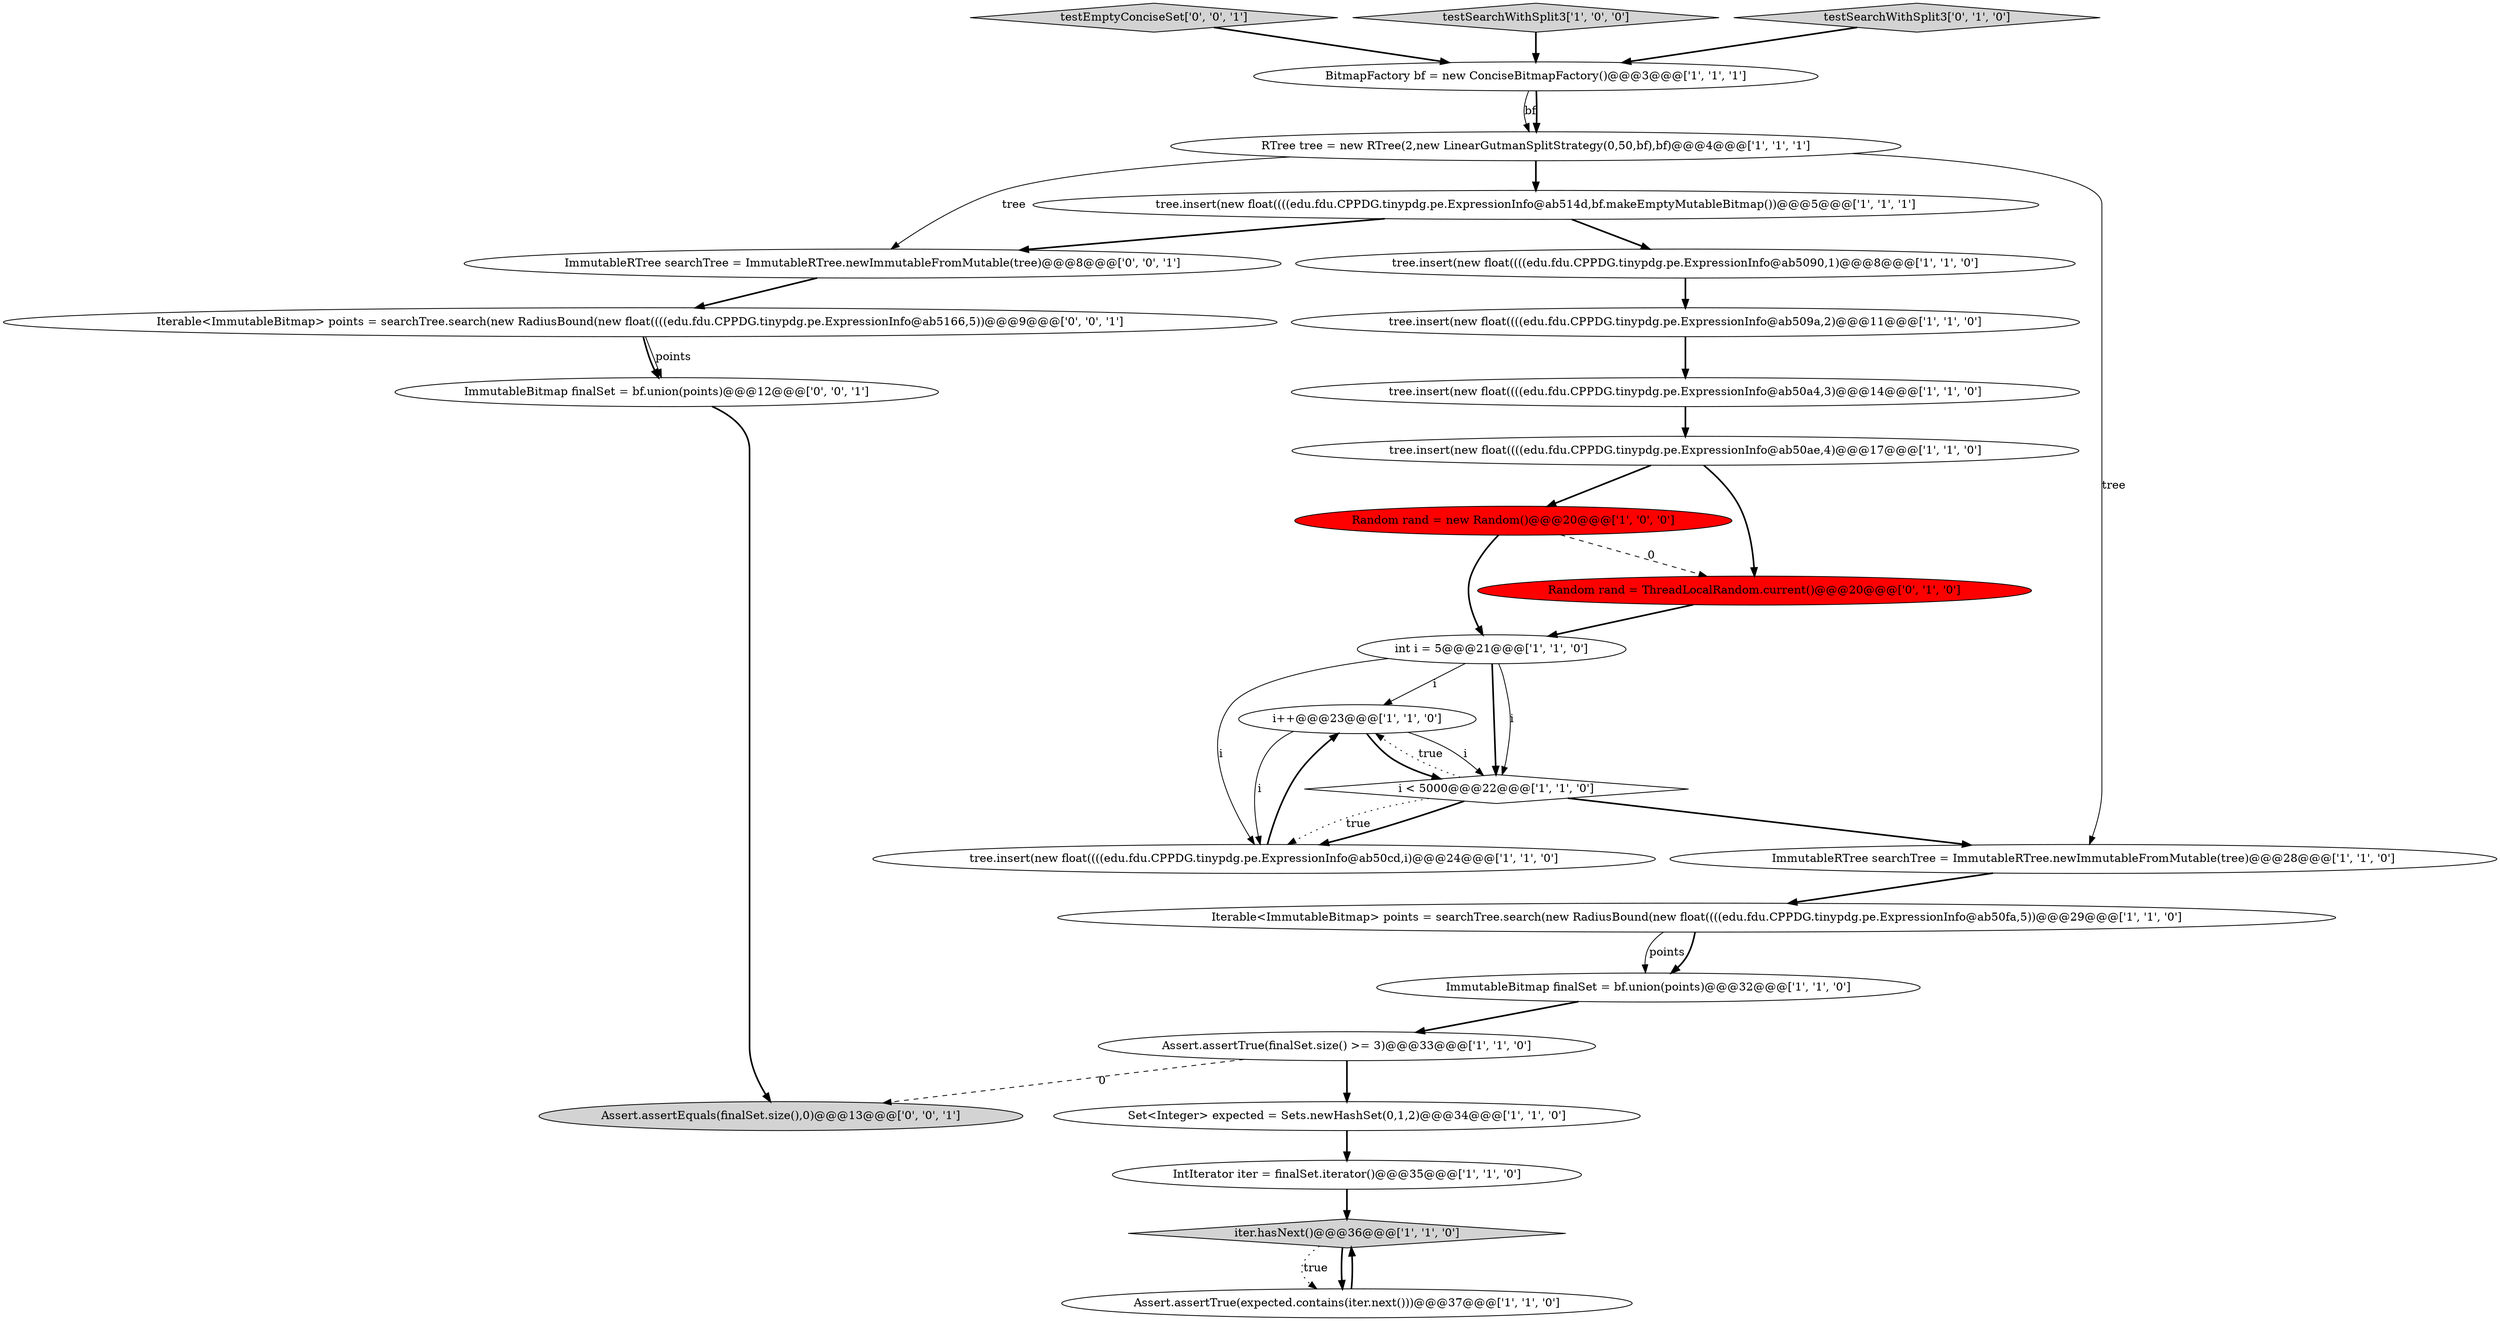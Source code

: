 digraph {
4 [style = filled, label = "Random rand = new Random()@@@20@@@['1', '0', '0']", fillcolor = red, shape = ellipse image = "AAA1AAABBB1BBB"];
15 [style = filled, label = "Set<Integer> expected = Sets.newHashSet(0,1,2)@@@34@@@['1', '1', '0']", fillcolor = white, shape = ellipse image = "AAA0AAABBB1BBB"];
9 [style = filled, label = "iter.hasNext()@@@36@@@['1', '1', '0']", fillcolor = lightgray, shape = diamond image = "AAA0AAABBB1BBB"];
20 [style = filled, label = "i++@@@23@@@['1', '1', '0']", fillcolor = white, shape = ellipse image = "AAA0AAABBB1BBB"];
0 [style = filled, label = "tree.insert(new float((((edu.fdu.CPPDG.tinypdg.pe.ExpressionInfo@ab50a4,3)@@@14@@@['1', '1', '0']", fillcolor = white, shape = ellipse image = "AAA0AAABBB1BBB"];
5 [style = filled, label = "tree.insert(new float((((edu.fdu.CPPDG.tinypdg.pe.ExpressionInfo@ab5090,1)@@@8@@@['1', '1', '0']", fillcolor = white, shape = ellipse image = "AAA0AAABBB1BBB"];
27 [style = filled, label = "ImmutableRTree searchTree = ImmutableRTree.newImmutableFromMutable(tree)@@@8@@@['0', '0', '1']", fillcolor = white, shape = ellipse image = "AAA0AAABBB3BBB"];
2 [style = filled, label = "BitmapFactory bf = new ConciseBitmapFactory()@@@3@@@['1', '1', '1']", fillcolor = white, shape = ellipse image = "AAA0AAABBB1BBB"];
19 [style = filled, label = "ImmutableBitmap finalSet = bf.union(points)@@@32@@@['1', '1', '0']", fillcolor = white, shape = ellipse image = "AAA0AAABBB1BBB"];
11 [style = filled, label = "i < 5000@@@22@@@['1', '1', '0']", fillcolor = white, shape = diamond image = "AAA0AAABBB1BBB"];
17 [style = filled, label = "ImmutableRTree searchTree = ImmutableRTree.newImmutableFromMutable(tree)@@@28@@@['1', '1', '0']", fillcolor = white, shape = ellipse image = "AAA0AAABBB1BBB"];
21 [style = filled, label = "Random rand = ThreadLocalRandom.current()@@@20@@@['0', '1', '0']", fillcolor = red, shape = ellipse image = "AAA1AAABBB2BBB"];
1 [style = filled, label = "Assert.assertTrue(finalSet.size() >= 3)@@@33@@@['1', '1', '0']", fillcolor = white, shape = ellipse image = "AAA0AAABBB1BBB"];
23 [style = filled, label = "testEmptyConciseSet['0', '0', '1']", fillcolor = lightgray, shape = diamond image = "AAA0AAABBB3BBB"];
25 [style = filled, label = "ImmutableBitmap finalSet = bf.union(points)@@@12@@@['0', '0', '1']", fillcolor = white, shape = ellipse image = "AAA0AAABBB3BBB"];
18 [style = filled, label = "testSearchWithSplit3['1', '0', '0']", fillcolor = lightgray, shape = diamond image = "AAA0AAABBB1BBB"];
26 [style = filled, label = "Assert.assertEquals(finalSet.size(),0)@@@13@@@['0', '0', '1']", fillcolor = lightgray, shape = ellipse image = "AAA0AAABBB3BBB"];
24 [style = filled, label = "Iterable<ImmutableBitmap> points = searchTree.search(new RadiusBound(new float((((edu.fdu.CPPDG.tinypdg.pe.ExpressionInfo@ab5166,5))@@@9@@@['0', '0', '1']", fillcolor = white, shape = ellipse image = "AAA0AAABBB3BBB"];
14 [style = filled, label = "tree.insert(new float((((edu.fdu.CPPDG.tinypdg.pe.ExpressionInfo@ab509a,2)@@@11@@@['1', '1', '0']", fillcolor = white, shape = ellipse image = "AAA0AAABBB1BBB"];
3 [style = filled, label = "tree.insert(new float((((edu.fdu.CPPDG.tinypdg.pe.ExpressionInfo@ab514d,bf.makeEmptyMutableBitmap())@@@5@@@['1', '1', '1']", fillcolor = white, shape = ellipse image = "AAA0AAABBB1BBB"];
8 [style = filled, label = "tree.insert(new float((((edu.fdu.CPPDG.tinypdg.pe.ExpressionInfo@ab50cd,i)@@@24@@@['1', '1', '0']", fillcolor = white, shape = ellipse image = "AAA0AAABBB1BBB"];
12 [style = filled, label = "RTree tree = new RTree(2,new LinearGutmanSplitStrategy(0,50,bf),bf)@@@4@@@['1', '1', '1']", fillcolor = white, shape = ellipse image = "AAA0AAABBB1BBB"];
6 [style = filled, label = "Assert.assertTrue(expected.contains(iter.next()))@@@37@@@['1', '1', '0']", fillcolor = white, shape = ellipse image = "AAA0AAABBB1BBB"];
16 [style = filled, label = "IntIterator iter = finalSet.iterator()@@@35@@@['1', '1', '0']", fillcolor = white, shape = ellipse image = "AAA0AAABBB1BBB"];
22 [style = filled, label = "testSearchWithSplit3['0', '1', '0']", fillcolor = lightgray, shape = diamond image = "AAA0AAABBB2BBB"];
13 [style = filled, label = "int i = 5@@@21@@@['1', '1', '0']", fillcolor = white, shape = ellipse image = "AAA0AAABBB1BBB"];
10 [style = filled, label = "Iterable<ImmutableBitmap> points = searchTree.search(new RadiusBound(new float((((edu.fdu.CPPDG.tinypdg.pe.ExpressionInfo@ab50fa,5))@@@29@@@['1', '1', '0']", fillcolor = white, shape = ellipse image = "AAA0AAABBB1BBB"];
7 [style = filled, label = "tree.insert(new float((((edu.fdu.CPPDG.tinypdg.pe.ExpressionInfo@ab50ae,4)@@@17@@@['1', '1', '0']", fillcolor = white, shape = ellipse image = "AAA0AAABBB1BBB"];
20->11 [style = solid, label="i"];
17->10 [style = bold, label=""];
20->8 [style = solid, label="i"];
10->19 [style = solid, label="points"];
22->2 [style = bold, label=""];
13->20 [style = solid, label="i"];
1->26 [style = dashed, label="0"];
10->19 [style = bold, label=""];
1->15 [style = bold, label=""];
4->13 [style = bold, label=""];
12->17 [style = solid, label="tree"];
24->25 [style = solid, label="points"];
7->4 [style = bold, label=""];
5->14 [style = bold, label=""];
18->2 [style = bold, label=""];
15->16 [style = bold, label=""];
9->6 [style = dotted, label="true"];
4->21 [style = dashed, label="0"];
13->11 [style = bold, label=""];
2->12 [style = solid, label="bf"];
2->12 [style = bold, label=""];
9->6 [style = bold, label=""];
3->27 [style = bold, label=""];
0->7 [style = bold, label=""];
11->20 [style = dotted, label="true"];
19->1 [style = bold, label=""];
3->5 [style = bold, label=""];
13->11 [style = solid, label="i"];
8->20 [style = bold, label=""];
14->0 [style = bold, label=""];
13->8 [style = solid, label="i"];
24->25 [style = bold, label=""];
12->27 [style = solid, label="tree"];
25->26 [style = bold, label=""];
7->21 [style = bold, label=""];
11->8 [style = bold, label=""];
11->17 [style = bold, label=""];
11->8 [style = dotted, label="true"];
27->24 [style = bold, label=""];
12->3 [style = bold, label=""];
23->2 [style = bold, label=""];
6->9 [style = bold, label=""];
16->9 [style = bold, label=""];
21->13 [style = bold, label=""];
20->11 [style = bold, label=""];
}
